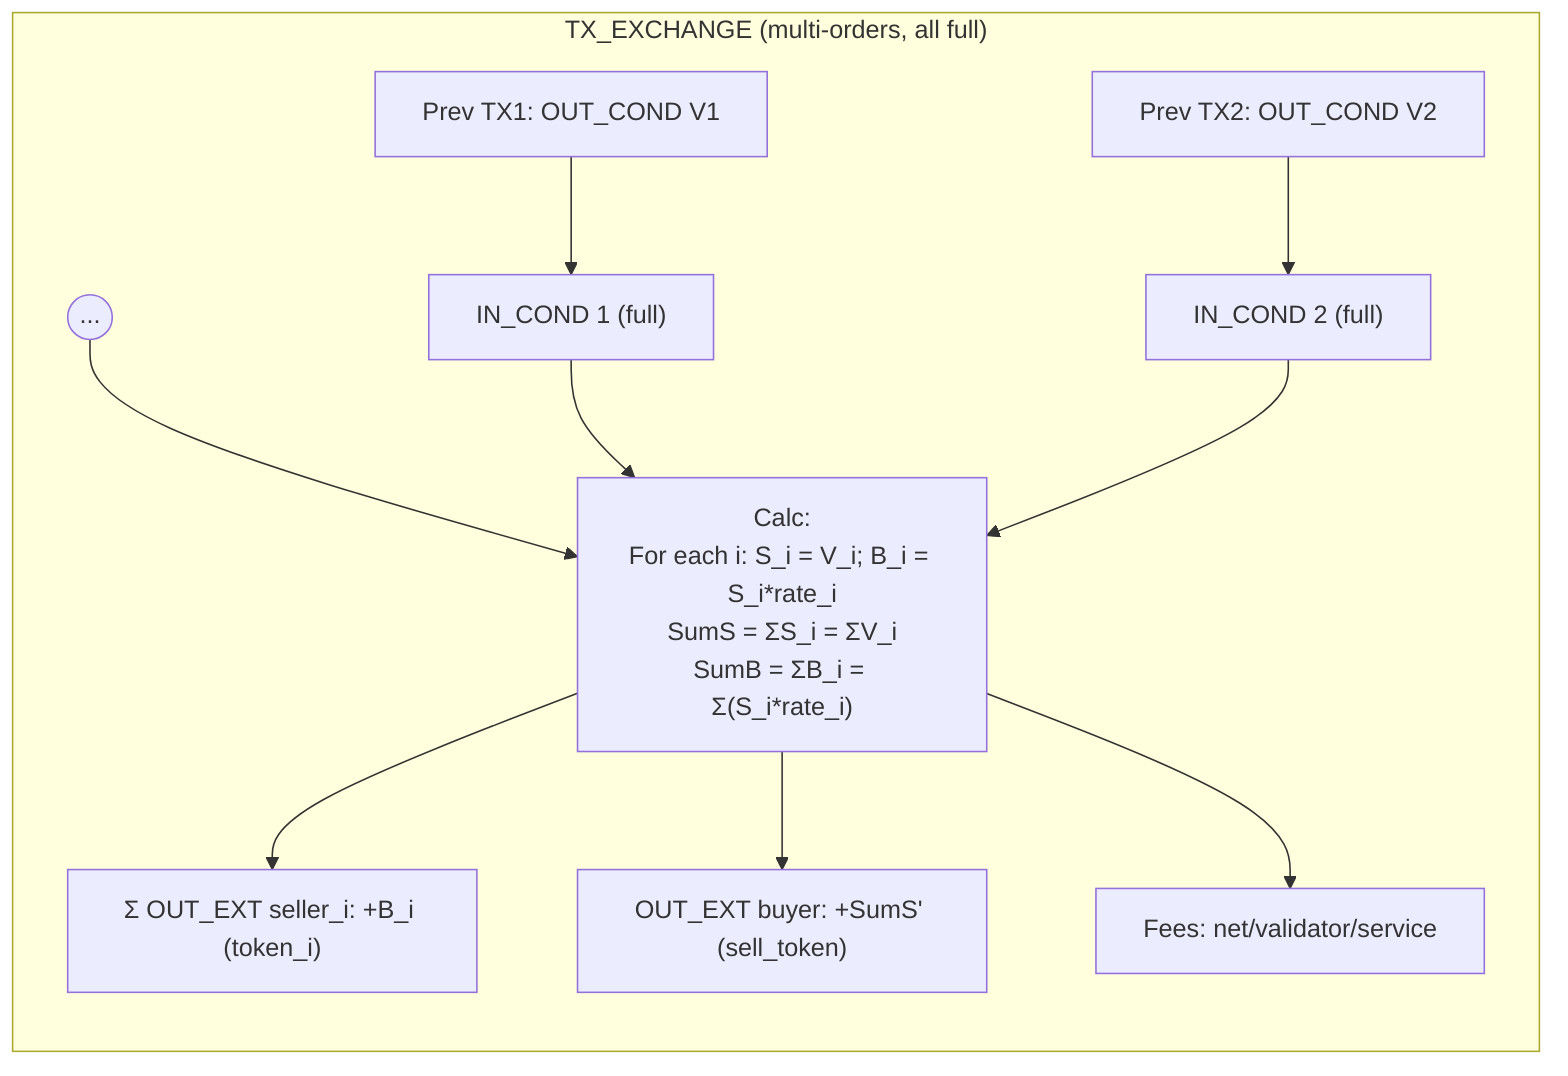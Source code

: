flowchart LR

subgraph EX_MULTI_ALL_FULL["TX_EXCHANGE (multi-orders, all full)"]
  direction TB
  PREV1["Prev TX1: OUT_COND V1"]
  PREV2["Prev TX2: OUT_COND V2"]
  DOTS(("..."))
  IN1["IN_COND 1 (full)"]
  IN2["IN_COND 2 (full)"]
  CALC["Calc:<br/>For each i: S_i = V_i; B_i = S_i*rate_i<br/>SumS = ΣS_i = ΣV_i<br/>SumB = ΣB_i = Σ(S_i*rate_i)"]
  OUT_PAY_SELLERS["Σ OUT_EXT seller_i: +B_i (token_i)"]
  OUT_PAY_BUYER["OUT_EXT buyer: +SumS' (sell_token)"]
  FEES["Fees: net/validator/service"]
  PREV1 --> IN1
  PREV2 --> IN2
  DOTS --> CALC
  IN1 --> CALC
  IN2 --> CALC
  CALC --> OUT_PAY_SELLERS
  CALC --> OUT_PAY_BUYER
  CALC --> FEES
end